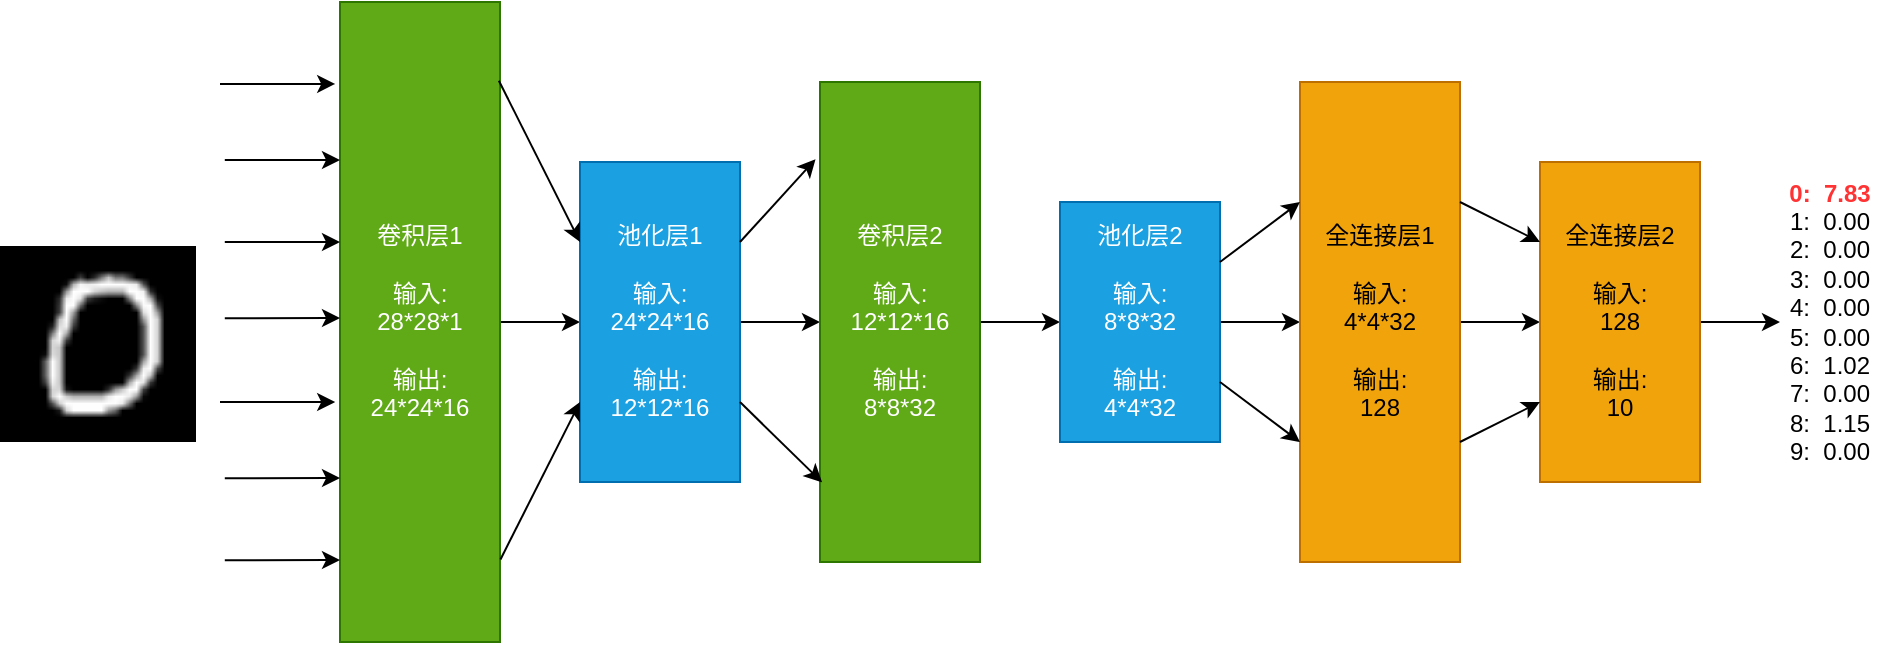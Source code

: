 <mxfile version="15.3.8" type="device"><diagram id="C3wOqZ7UTyLYxq1GNIk7" name="第 1 页"><mxGraphModel dx="1851" dy="592" grid="1" gridSize="10" guides="1" tooltips="1" connect="1" arrows="1" fold="1" page="1" pageScale="1" pageWidth="827" pageHeight="1169" math="0" shadow="0"><root><mxCell id="0"/><mxCell id="1" parent="0"/><mxCell id="GozPUl28mlVfOT5AJvgK-17" style="edgeStyle=orthogonalEdgeStyle;rounded=0;orthogonalLoop=1;jettySize=auto;html=1;exitX=1;exitY=0.5;exitDx=0;exitDy=0;entryX=0;entryY=0.5;entryDx=0;entryDy=0;" edge="1" parent="1" source="GozPUl28mlVfOT5AJvgK-1" target="GozPUl28mlVfOT5AJvgK-2"><mxGeometry relative="1" as="geometry"/></mxCell><mxCell id="GozPUl28mlVfOT5AJvgK-1" value="卷积层1&lt;br&gt;&lt;br&gt;输入:&lt;br&gt;28*28*1&lt;br&gt;&lt;br&gt;输出:&lt;br&gt;24*24*16" style="rounded=0;whiteSpace=wrap;html=1;fillColor=#60a917;strokeColor=#2D7600;fontColor=#ffffff;" vertex="1" parent="1"><mxGeometry x="40" y="120" width="80" height="320" as="geometry"/></mxCell><mxCell id="GozPUl28mlVfOT5AJvgK-23" style="edgeStyle=orthogonalEdgeStyle;rounded=0;orthogonalLoop=1;jettySize=auto;html=1;exitX=1;exitY=0.5;exitDx=0;exitDy=0;entryX=0;entryY=0.5;entryDx=0;entryDy=0;" edge="1" parent="1" source="GozPUl28mlVfOT5AJvgK-2" target="GozPUl28mlVfOT5AJvgK-3"><mxGeometry relative="1" as="geometry"/></mxCell><mxCell id="GozPUl28mlVfOT5AJvgK-2" value="池化层1&lt;br&gt;&lt;br&gt;输入:&lt;br&gt;24*24*16&lt;br&gt;&lt;br&gt;输出:&lt;br&gt;12*12*16" style="rounded=0;whiteSpace=wrap;html=1;fillColor=#1ba1e2;strokeColor=#006EAF;fontColor=#ffffff;" vertex="1" parent="1"><mxGeometry x="160" y="200" width="80" height="160" as="geometry"/></mxCell><mxCell id="GozPUl28mlVfOT5AJvgK-24" style="edgeStyle=orthogonalEdgeStyle;rounded=0;orthogonalLoop=1;jettySize=auto;html=1;exitX=1;exitY=0.5;exitDx=0;exitDy=0;entryX=0;entryY=0.5;entryDx=0;entryDy=0;" edge="1" parent="1" source="GozPUl28mlVfOT5AJvgK-3" target="GozPUl28mlVfOT5AJvgK-4"><mxGeometry relative="1" as="geometry"/></mxCell><mxCell id="GozPUl28mlVfOT5AJvgK-3" value="卷积层2&lt;br&gt;&lt;br&gt;输入:&lt;br&gt;12*12*16&lt;br&gt;&lt;br&gt;输出:&lt;br&gt;8*8*32" style="rounded=0;whiteSpace=wrap;html=1;fillColor=#60a917;strokeColor=#2D7600;fontColor=#ffffff;" vertex="1" parent="1"><mxGeometry x="280" y="160" width="80" height="240" as="geometry"/></mxCell><mxCell id="GozPUl28mlVfOT5AJvgK-25" style="edgeStyle=orthogonalEdgeStyle;rounded=0;orthogonalLoop=1;jettySize=auto;html=1;exitX=1;exitY=0.5;exitDx=0;exitDy=0;entryX=0;entryY=0.5;entryDx=0;entryDy=0;" edge="1" parent="1" source="GozPUl28mlVfOT5AJvgK-4" target="GozPUl28mlVfOT5AJvgK-5"><mxGeometry relative="1" as="geometry"/></mxCell><mxCell id="GozPUl28mlVfOT5AJvgK-4" value="池化层2&lt;br&gt;&lt;br&gt;输入:&lt;br&gt;8*8*32&lt;br&gt;&lt;br&gt;输出:&lt;br&gt;4*4*32" style="rounded=0;whiteSpace=wrap;html=1;fillColor=#1ba1e2;strokeColor=#006EAF;fontColor=#ffffff;" vertex="1" parent="1"><mxGeometry x="400" y="220" width="80" height="120" as="geometry"/></mxCell><mxCell id="GozPUl28mlVfOT5AJvgK-26" style="edgeStyle=orthogonalEdgeStyle;rounded=0;orthogonalLoop=1;jettySize=auto;html=1;exitX=1;exitY=0.5;exitDx=0;exitDy=0;entryX=0;entryY=0.5;entryDx=0;entryDy=0;" edge="1" parent="1" source="GozPUl28mlVfOT5AJvgK-5" target="GozPUl28mlVfOT5AJvgK-6"><mxGeometry relative="1" as="geometry"/></mxCell><mxCell id="GozPUl28mlVfOT5AJvgK-5" value="全连接层1&lt;br&gt;&lt;br&gt;输入:&lt;br&gt;4*4*32&lt;br&gt;&lt;br&gt;输出:&lt;br&gt;128" style="rounded=0;whiteSpace=wrap;html=1;fillColor=#f0a30a;strokeColor=#BD7000;fontColor=#000000;" vertex="1" parent="1"><mxGeometry x="520" y="160" width="80" height="240" as="geometry"/></mxCell><mxCell id="GozPUl28mlVfOT5AJvgK-27" style="edgeStyle=orthogonalEdgeStyle;rounded=0;orthogonalLoop=1;jettySize=auto;html=1;exitX=1;exitY=0.5;exitDx=0;exitDy=0;" edge="1" parent="1" source="GozPUl28mlVfOT5AJvgK-6"><mxGeometry relative="1" as="geometry"><mxPoint x="760" y="280" as="targetPoint"/></mxGeometry></mxCell><mxCell id="GozPUl28mlVfOT5AJvgK-6" value="全连接层2&lt;br&gt;&lt;br&gt;输入:&lt;br&gt;128&lt;br&gt;&lt;br&gt;输出:&lt;br&gt;10" style="rounded=0;whiteSpace=wrap;html=1;fillColor=#f0a30a;strokeColor=#BD7000;fontColor=#000000;" vertex="1" parent="1"><mxGeometry x="640" y="200" width="80" height="160" as="geometry"/></mxCell><mxCell id="GozPUl28mlVfOT5AJvgK-7" value="" style="endArrow=classic;html=1;entryX=-0.03;entryY=0.128;entryDx=0;entryDy=0;entryPerimeter=0;" edge="1" parent="1" target="GozPUl28mlVfOT5AJvgK-1"><mxGeometry width="50" height="50" relative="1" as="geometry"><mxPoint x="-20" y="161" as="sourcePoint"/><mxPoint x="440" y="140" as="targetPoint"/></mxGeometry></mxCell><mxCell id="GozPUl28mlVfOT5AJvgK-8" value="" style="endArrow=classic;html=1;entryX=-0.03;entryY=0.128;entryDx=0;entryDy=0;entryPerimeter=0;" edge="1" parent="1"><mxGeometry width="50" height="50" relative="1" as="geometry"><mxPoint x="-17.6" y="199.04" as="sourcePoint"/><mxPoint x="40.0" y="199.0" as="targetPoint"/></mxGeometry></mxCell><mxCell id="GozPUl28mlVfOT5AJvgK-9" value="" style="endArrow=classic;html=1;entryX=-0.03;entryY=0.128;entryDx=0;entryDy=0;entryPerimeter=0;" edge="1" parent="1"><mxGeometry width="50" height="50" relative="1" as="geometry"><mxPoint x="-17.6" y="240.04" as="sourcePoint"/><mxPoint x="40.0" y="240.0" as="targetPoint"/></mxGeometry></mxCell><mxCell id="GozPUl28mlVfOT5AJvgK-10" value="" style="endArrow=classic;html=1;entryX=-0.03;entryY=0.128;entryDx=0;entryDy=0;entryPerimeter=0;" edge="1" parent="1"><mxGeometry width="50" height="50" relative="1" as="geometry"><mxPoint x="-17.6" y="278.08" as="sourcePoint"/><mxPoint x="40" y="278.04" as="targetPoint"/></mxGeometry></mxCell><mxCell id="GozPUl28mlVfOT5AJvgK-11" value="" style="endArrow=classic;html=1;entryX=-0.03;entryY=0.128;entryDx=0;entryDy=0;entryPerimeter=0;" edge="1" parent="1"><mxGeometry width="50" height="50" relative="1" as="geometry"><mxPoint x="-20" y="320.04" as="sourcePoint"/><mxPoint x="37.6" y="320" as="targetPoint"/></mxGeometry></mxCell><mxCell id="GozPUl28mlVfOT5AJvgK-12" value="" style="endArrow=classic;html=1;entryX=-0.03;entryY=0.128;entryDx=0;entryDy=0;entryPerimeter=0;" edge="1" parent="1"><mxGeometry width="50" height="50" relative="1" as="geometry"><mxPoint x="-17.6" y="358.08" as="sourcePoint"/><mxPoint x="40" y="358.04" as="targetPoint"/></mxGeometry></mxCell><mxCell id="GozPUl28mlVfOT5AJvgK-13" value="" style="endArrow=classic;html=1;entryX=-0.03;entryY=0.128;entryDx=0;entryDy=0;entryPerimeter=0;" edge="1" parent="1"><mxGeometry width="50" height="50" relative="1" as="geometry"><mxPoint x="-17.6" y="399.08" as="sourcePoint"/><mxPoint x="40" y="399.04" as="targetPoint"/></mxGeometry></mxCell><mxCell id="GozPUl28mlVfOT5AJvgK-16" value="" style="endArrow=classic;html=1;exitX=0.993;exitY=0.123;exitDx=0;exitDy=0;exitPerimeter=0;entryX=0;entryY=0.25;entryDx=0;entryDy=0;" edge="1" parent="1" source="GozPUl28mlVfOT5AJvgK-1" target="GozPUl28mlVfOT5AJvgK-2"><mxGeometry width="50" height="50" relative="1" as="geometry"><mxPoint x="280" y="270" as="sourcePoint"/><mxPoint x="330" y="220" as="targetPoint"/></mxGeometry></mxCell><mxCell id="GozPUl28mlVfOT5AJvgK-19" value="" style="endArrow=classic;html=1;exitX=1.003;exitY=0.871;exitDx=0;exitDy=0;exitPerimeter=0;entryX=0;entryY=0.75;entryDx=0;entryDy=0;" edge="1" parent="1" source="GozPUl28mlVfOT5AJvgK-1" target="GozPUl28mlVfOT5AJvgK-2"><mxGeometry width="50" height="50" relative="1" as="geometry"><mxPoint x="280" y="270" as="sourcePoint"/><mxPoint x="330" y="220" as="targetPoint"/></mxGeometry></mxCell><mxCell id="GozPUl28mlVfOT5AJvgK-20" value="" style="endArrow=classic;html=1;exitX=1;exitY=0.25;exitDx=0;exitDy=0;entryX=-0.028;entryY=0.161;entryDx=0;entryDy=0;entryPerimeter=0;" edge="1" parent="1" source="GozPUl28mlVfOT5AJvgK-2" target="GozPUl28mlVfOT5AJvgK-3"><mxGeometry width="50" height="50" relative="1" as="geometry"><mxPoint x="280" y="270" as="sourcePoint"/><mxPoint x="330" y="220" as="targetPoint"/></mxGeometry></mxCell><mxCell id="GozPUl28mlVfOT5AJvgK-21" value="" style="endArrow=classic;html=1;exitX=1;exitY=0.75;exitDx=0;exitDy=0;entryX=0.013;entryY=0.834;entryDx=0;entryDy=0;entryPerimeter=0;" edge="1" parent="1" source="GozPUl28mlVfOT5AJvgK-2" target="GozPUl28mlVfOT5AJvgK-3"><mxGeometry width="50" height="50" relative="1" as="geometry"><mxPoint x="280" y="270" as="sourcePoint"/><mxPoint x="330" y="220" as="targetPoint"/></mxGeometry></mxCell><mxCell id="GozPUl28mlVfOT5AJvgK-28" value="" style="shape=image;verticalLabelPosition=bottom;labelBackgroundColor=#ffffff;verticalAlign=top;aspect=fixed;imageAspect=0;image=data:image/png,iVBORw0KGgoAAAANSUhEUgAAABwAAAAcCAAAAABXZoBIAAAA+UlEQVR4nGNgoD9gRGLbHlP38d7KcPwwpjK+zV/ffPr379+/r69DMHROT2dguP76EwOTF8Nn20uoGrVf/3vkIMPDwMDU8Of/WkFUSYt/f7OhzLZf/7xRJe3/zYOz7/6by8DAwMDABBNoZjgJl9zJYIEiqST18TJcch+UhknGKO05huE7mGTEx4kYcgg7bxzBKcnNiikFlwxXRhb0Y/iDaiwSMPZhqMIlaVwkcHQnsoDTx+MwJvPyf4/NUZVfuyrCwMDAwKA349S/f/ZQQRaYrOaOFwwMDAzmwgxvNp1Gsyjw7D8I+POqAtMZUpf+/fv379/MDCzOpycAAHRkU7CjZDd1AAAAAElFTkSuQmCC;" vertex="1" parent="1"><mxGeometry x="-130" y="242" width="98" height="98" as="geometry"/></mxCell><mxCell id="GozPUl28mlVfOT5AJvgK-30" value="" style="endArrow=classic;html=1;exitX=1;exitY=0.25;exitDx=0;exitDy=0;entryX=0;entryY=0.25;entryDx=0;entryDy=0;" edge="1" parent="1" source="GozPUl28mlVfOT5AJvgK-5" target="GozPUl28mlVfOT5AJvgK-6"><mxGeometry width="50" height="50" relative="1" as="geometry"><mxPoint x="350" y="330" as="sourcePoint"/><mxPoint x="400" y="280" as="targetPoint"/></mxGeometry></mxCell><mxCell id="GozPUl28mlVfOT5AJvgK-31" value="" style="endArrow=classic;html=1;exitX=1;exitY=0.75;exitDx=0;exitDy=0;entryX=0;entryY=0.75;entryDx=0;entryDy=0;" edge="1" parent="1" source="GozPUl28mlVfOT5AJvgK-5" target="GozPUl28mlVfOT5AJvgK-6"><mxGeometry width="50" height="50" relative="1" as="geometry"><mxPoint x="350" y="330" as="sourcePoint"/><mxPoint x="400" y="280" as="targetPoint"/></mxGeometry></mxCell><mxCell id="GozPUl28mlVfOT5AJvgK-32" value="" style="endArrow=classic;html=1;exitX=1;exitY=0.25;exitDx=0;exitDy=0;entryX=0;entryY=0.25;entryDx=0;entryDy=0;" edge="1" parent="1" source="GozPUl28mlVfOT5AJvgK-4" target="GozPUl28mlVfOT5AJvgK-5"><mxGeometry width="50" height="50" relative="1" as="geometry"><mxPoint x="350" y="330" as="sourcePoint"/><mxPoint x="400" y="280" as="targetPoint"/></mxGeometry></mxCell><mxCell id="GozPUl28mlVfOT5AJvgK-33" value="" style="endArrow=classic;html=1;exitX=1;exitY=0.75;exitDx=0;exitDy=0;entryX=0;entryY=0.75;entryDx=0;entryDy=0;" edge="1" parent="1" source="GozPUl28mlVfOT5AJvgK-4" target="GozPUl28mlVfOT5AJvgK-5"><mxGeometry width="50" height="50" relative="1" as="geometry"><mxPoint x="350" y="330" as="sourcePoint"/><mxPoint x="400" y="280" as="targetPoint"/></mxGeometry></mxCell><mxCell id="GozPUl28mlVfOT5AJvgK-34" value="&lt;b&gt;&lt;font color=&quot;#ff3333&quot;&gt;0:&amp;nbsp; 7.83&lt;/font&gt;&lt;/b&gt;&lt;br&gt;1:&amp;nbsp; 0.00&lt;br&gt;2:&amp;nbsp; 0.00&lt;br&gt;3:&amp;nbsp; 0.00&lt;br&gt;4:&amp;nbsp; 0.00&lt;br&gt;5:&amp;nbsp; 0.00&lt;br&gt;6:&amp;nbsp; 1.02&lt;br&gt;7:&amp;nbsp; 0.00&lt;br&gt;8:&amp;nbsp; 1.15&lt;br&gt;9:&amp;nbsp; 0.00" style="text;html=1;strokeColor=none;fillColor=none;align=center;verticalAlign=middle;whiteSpace=wrap;rounded=0;" vertex="1" parent="1"><mxGeometry x="750" y="185" width="70" height="190" as="geometry"/></mxCell></root></mxGraphModel></diagram></mxfile>